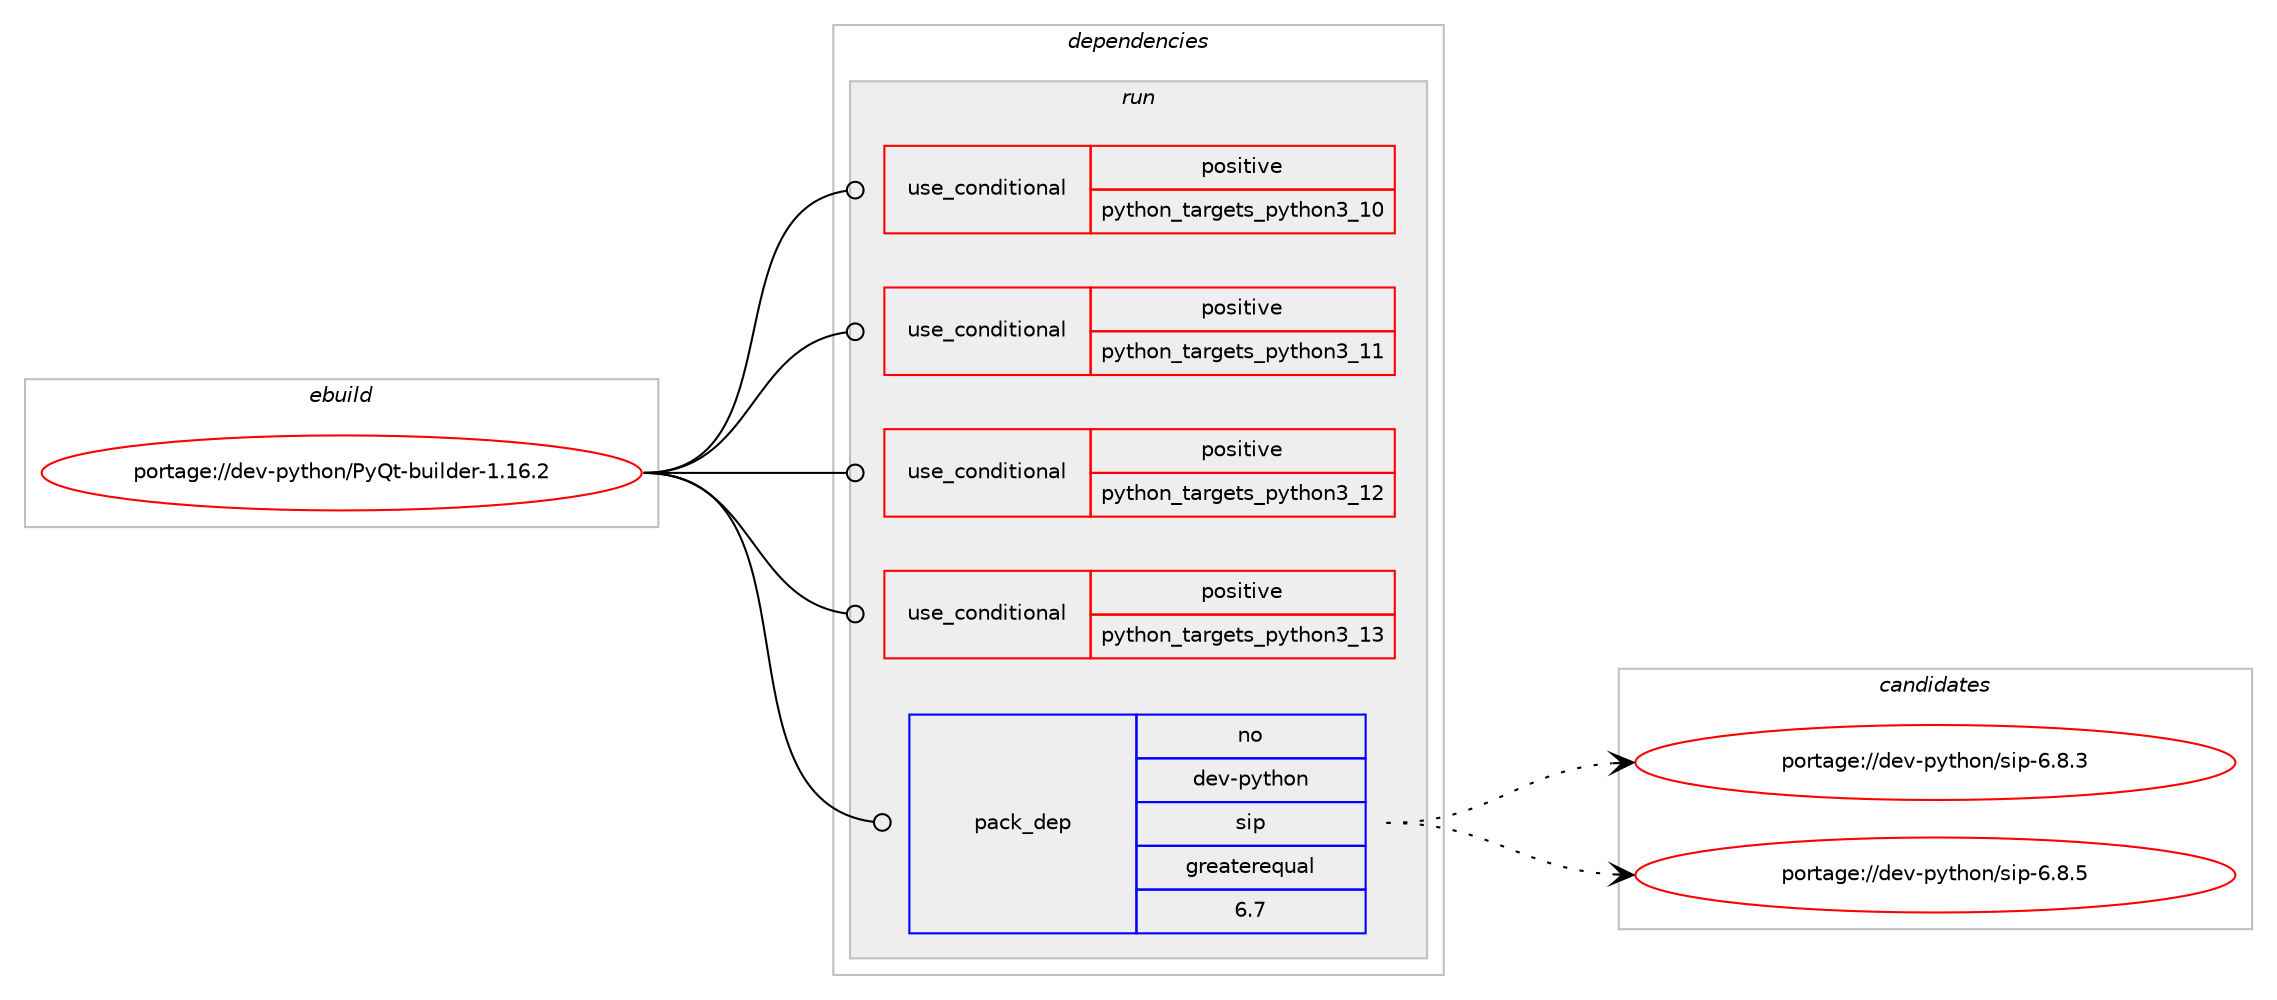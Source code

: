 digraph prolog {

# *************
# Graph options
# *************

newrank=true;
concentrate=true;
compound=true;
graph [rankdir=LR,fontname=Helvetica,fontsize=10,ranksep=1.5];#, ranksep=2.5, nodesep=0.2];
edge  [arrowhead=vee];
node  [fontname=Helvetica,fontsize=10];

# **********
# The ebuild
# **********

subgraph cluster_leftcol {
color=gray;
rank=same;
label=<<i>ebuild</i>>;
id [label="portage://dev-python/PyQt-builder-1.16.2", color=red, width=4, href="../dev-python/PyQt-builder-1.16.2.svg"];
}

# ****************
# The dependencies
# ****************

subgraph cluster_midcol {
color=gray;
label=<<i>dependencies</i>>;
subgraph cluster_compile {
fillcolor="#eeeeee";
style=filled;
label=<<i>compile</i>>;
}
subgraph cluster_compileandrun {
fillcolor="#eeeeee";
style=filled;
label=<<i>compile and run</i>>;
}
subgraph cluster_run {
fillcolor="#eeeeee";
style=filled;
label=<<i>run</i>>;
subgraph cond29651 {
dependency70696 [label=<<TABLE BORDER="0" CELLBORDER="1" CELLSPACING="0" CELLPADDING="4"><TR><TD ROWSPAN="3" CELLPADDING="10">use_conditional</TD></TR><TR><TD>positive</TD></TR><TR><TD>python_targets_python3_10</TD></TR></TABLE>>, shape=none, color=red];
# *** BEGIN UNKNOWN DEPENDENCY TYPE (TODO) ***
# dependency70696 -> package_dependency(portage://dev-python/PyQt-builder-1.16.2,run,no,dev-lang,python,none,[,,],[slot(3.10)],[])
# *** END UNKNOWN DEPENDENCY TYPE (TODO) ***

}
id:e -> dependency70696:w [weight=20,style="solid",arrowhead="odot"];
subgraph cond29652 {
dependency70697 [label=<<TABLE BORDER="0" CELLBORDER="1" CELLSPACING="0" CELLPADDING="4"><TR><TD ROWSPAN="3" CELLPADDING="10">use_conditional</TD></TR><TR><TD>positive</TD></TR><TR><TD>python_targets_python3_11</TD></TR></TABLE>>, shape=none, color=red];
# *** BEGIN UNKNOWN DEPENDENCY TYPE (TODO) ***
# dependency70697 -> package_dependency(portage://dev-python/PyQt-builder-1.16.2,run,no,dev-lang,python,none,[,,],[slot(3.11)],[])
# *** END UNKNOWN DEPENDENCY TYPE (TODO) ***

}
id:e -> dependency70697:w [weight=20,style="solid",arrowhead="odot"];
subgraph cond29653 {
dependency70698 [label=<<TABLE BORDER="0" CELLBORDER="1" CELLSPACING="0" CELLPADDING="4"><TR><TD ROWSPAN="3" CELLPADDING="10">use_conditional</TD></TR><TR><TD>positive</TD></TR><TR><TD>python_targets_python3_12</TD></TR></TABLE>>, shape=none, color=red];
# *** BEGIN UNKNOWN DEPENDENCY TYPE (TODO) ***
# dependency70698 -> package_dependency(portage://dev-python/PyQt-builder-1.16.2,run,no,dev-lang,python,none,[,,],[slot(3.12)],[])
# *** END UNKNOWN DEPENDENCY TYPE (TODO) ***

}
id:e -> dependency70698:w [weight=20,style="solid",arrowhead="odot"];
subgraph cond29654 {
dependency70699 [label=<<TABLE BORDER="0" CELLBORDER="1" CELLSPACING="0" CELLPADDING="4"><TR><TD ROWSPAN="3" CELLPADDING="10">use_conditional</TD></TR><TR><TD>positive</TD></TR><TR><TD>python_targets_python3_13</TD></TR></TABLE>>, shape=none, color=red];
# *** BEGIN UNKNOWN DEPENDENCY TYPE (TODO) ***
# dependency70699 -> package_dependency(portage://dev-python/PyQt-builder-1.16.2,run,no,dev-lang,python,none,[,,],[slot(3.13)],[])
# *** END UNKNOWN DEPENDENCY TYPE (TODO) ***

}
id:e -> dependency70699:w [weight=20,style="solid",arrowhead="odot"];
# *** BEGIN UNKNOWN DEPENDENCY TYPE (TODO) ***
# id -> package_dependency(portage://dev-python/PyQt-builder-1.16.2,run,no,dev-python,packaging,none,[,,],[],[use(optenable(python_targets_python3_10),negative),use(optenable(python_targets_python3_11),negative),use(optenable(python_targets_python3_12),negative),use(optenable(python_targets_python3_13),negative)])
# *** END UNKNOWN DEPENDENCY TYPE (TODO) ***

subgraph pack39837 {
dependency70700 [label=<<TABLE BORDER="0" CELLBORDER="1" CELLSPACING="0" CELLPADDING="4" WIDTH="220"><TR><TD ROWSPAN="6" CELLPADDING="30">pack_dep</TD></TR><TR><TD WIDTH="110">no</TD></TR><TR><TD>dev-python</TD></TR><TR><TD>sip</TD></TR><TR><TD>greaterequal</TD></TR><TR><TD>6.7</TD></TR></TABLE>>, shape=none, color=blue];
}
id:e -> dependency70700:w [weight=20,style="solid",arrowhead="odot"];
}
}

# **************
# The candidates
# **************

subgraph cluster_choices {
rank=same;
color=gray;
label=<<i>candidates</i>>;

subgraph choice39837 {
color=black;
nodesep=1;
choice1001011184511212111610411111047115105112455446564651 [label="portage://dev-python/sip-6.8.3", color=red, width=4,href="../dev-python/sip-6.8.3.svg"];
choice1001011184511212111610411111047115105112455446564653 [label="portage://dev-python/sip-6.8.5", color=red, width=4,href="../dev-python/sip-6.8.5.svg"];
dependency70700:e -> choice1001011184511212111610411111047115105112455446564651:w [style=dotted,weight="100"];
dependency70700:e -> choice1001011184511212111610411111047115105112455446564653:w [style=dotted,weight="100"];
}
}

}
